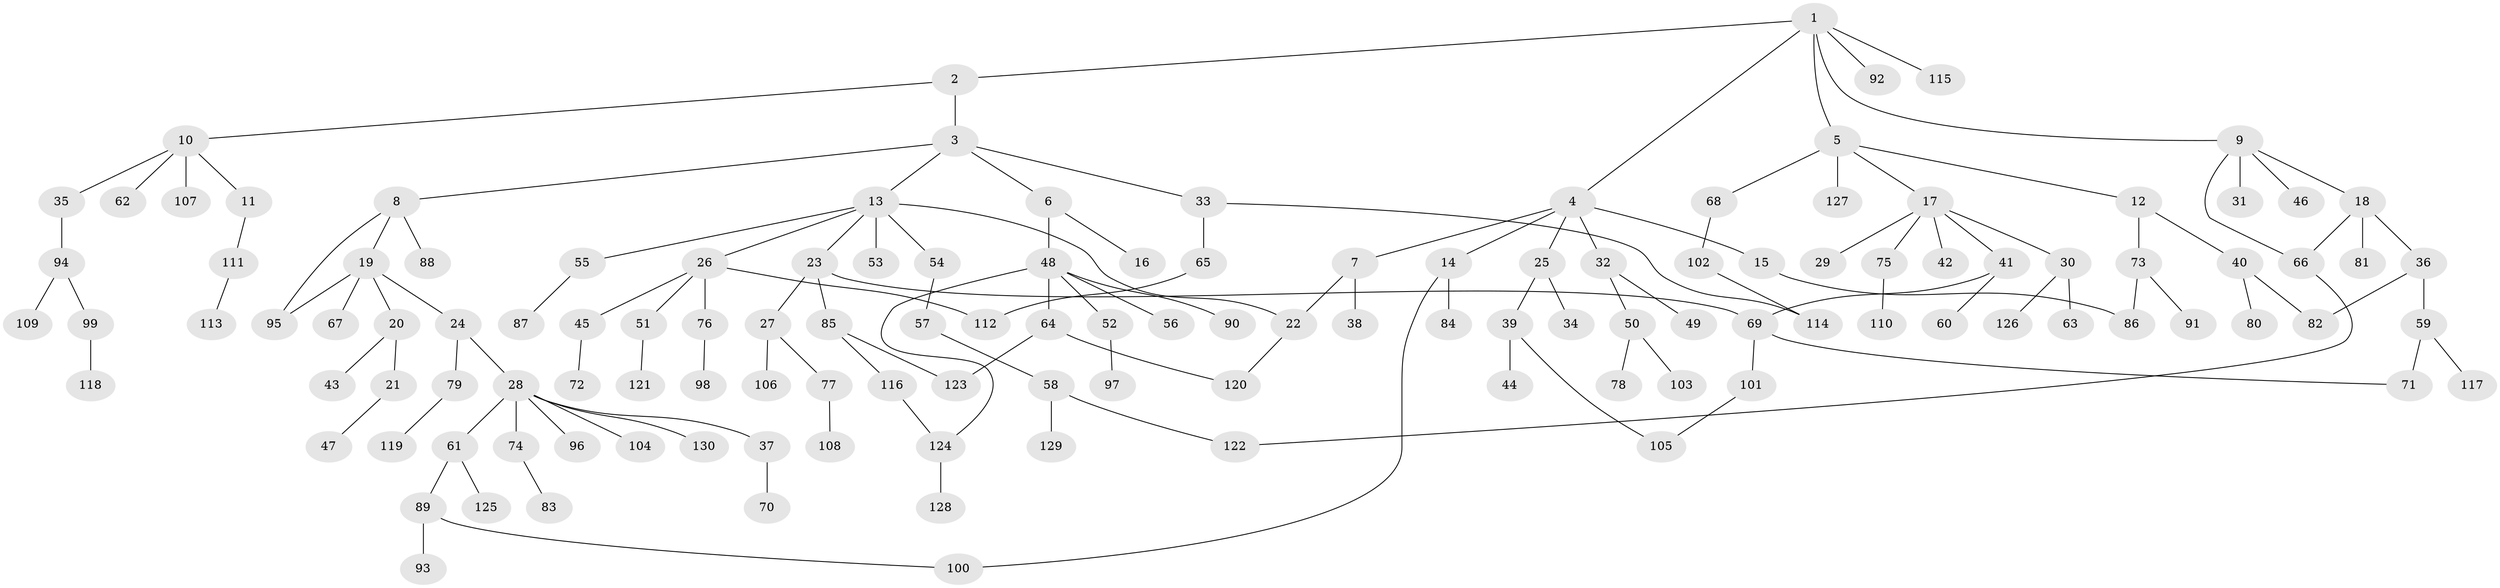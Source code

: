 // coarse degree distribution, {9: 0.021505376344086023, 6: 0.03225806451612903, 2: 0.23655913978494625, 4: 0.08602150537634409, 7: 0.021505376344086023, 3: 0.13978494623655913, 1: 0.45161290322580644, 5: 0.010752688172043012}
// Generated by graph-tools (version 1.1) at 2025/51/02/27/25 19:51:39]
// undirected, 130 vertices, 144 edges
graph export_dot {
graph [start="1"]
  node [color=gray90,style=filled];
  1;
  2;
  3;
  4;
  5;
  6;
  7;
  8;
  9;
  10;
  11;
  12;
  13;
  14;
  15;
  16;
  17;
  18;
  19;
  20;
  21;
  22;
  23;
  24;
  25;
  26;
  27;
  28;
  29;
  30;
  31;
  32;
  33;
  34;
  35;
  36;
  37;
  38;
  39;
  40;
  41;
  42;
  43;
  44;
  45;
  46;
  47;
  48;
  49;
  50;
  51;
  52;
  53;
  54;
  55;
  56;
  57;
  58;
  59;
  60;
  61;
  62;
  63;
  64;
  65;
  66;
  67;
  68;
  69;
  70;
  71;
  72;
  73;
  74;
  75;
  76;
  77;
  78;
  79;
  80;
  81;
  82;
  83;
  84;
  85;
  86;
  87;
  88;
  89;
  90;
  91;
  92;
  93;
  94;
  95;
  96;
  97;
  98;
  99;
  100;
  101;
  102;
  103;
  104;
  105;
  106;
  107;
  108;
  109;
  110;
  111;
  112;
  113;
  114;
  115;
  116;
  117;
  118;
  119;
  120;
  121;
  122;
  123;
  124;
  125;
  126;
  127;
  128;
  129;
  130;
  1 -- 2;
  1 -- 4;
  1 -- 5;
  1 -- 9;
  1 -- 92;
  1 -- 115;
  2 -- 3;
  2 -- 10;
  3 -- 6;
  3 -- 8;
  3 -- 13;
  3 -- 33;
  4 -- 7;
  4 -- 14;
  4 -- 15;
  4 -- 25;
  4 -- 32;
  5 -- 12;
  5 -- 17;
  5 -- 68;
  5 -- 127;
  6 -- 16;
  6 -- 48;
  7 -- 22;
  7 -- 38;
  8 -- 19;
  8 -- 88;
  8 -- 95;
  9 -- 18;
  9 -- 31;
  9 -- 46;
  9 -- 66;
  10 -- 11;
  10 -- 35;
  10 -- 62;
  10 -- 107;
  11 -- 111;
  12 -- 40;
  12 -- 73;
  13 -- 23;
  13 -- 26;
  13 -- 53;
  13 -- 54;
  13 -- 55;
  13 -- 22;
  14 -- 84;
  14 -- 100;
  15 -- 86;
  17 -- 29;
  17 -- 30;
  17 -- 41;
  17 -- 42;
  17 -- 75;
  18 -- 36;
  18 -- 66;
  18 -- 81;
  19 -- 20;
  19 -- 24;
  19 -- 67;
  19 -- 95;
  20 -- 21;
  20 -- 43;
  21 -- 47;
  22 -- 120;
  23 -- 27;
  23 -- 69;
  23 -- 85;
  24 -- 28;
  24 -- 79;
  25 -- 34;
  25 -- 39;
  26 -- 45;
  26 -- 51;
  26 -- 76;
  26 -- 112;
  27 -- 77;
  27 -- 106;
  28 -- 37;
  28 -- 61;
  28 -- 74;
  28 -- 96;
  28 -- 104;
  28 -- 130;
  30 -- 63;
  30 -- 126;
  32 -- 49;
  32 -- 50;
  33 -- 65;
  33 -- 114;
  35 -- 94;
  36 -- 59;
  36 -- 82;
  37 -- 70;
  39 -- 44;
  39 -- 105;
  40 -- 80;
  40 -- 82;
  41 -- 60;
  41 -- 69;
  45 -- 72;
  48 -- 52;
  48 -- 56;
  48 -- 64;
  48 -- 90;
  48 -- 124;
  50 -- 78;
  50 -- 103;
  51 -- 121;
  52 -- 97;
  54 -- 57;
  55 -- 87;
  57 -- 58;
  58 -- 129;
  58 -- 122;
  59 -- 71;
  59 -- 117;
  61 -- 89;
  61 -- 125;
  64 -- 120;
  64 -- 123;
  65 -- 112;
  66 -- 122;
  68 -- 102;
  69 -- 101;
  69 -- 71;
  73 -- 91;
  73 -- 86;
  74 -- 83;
  75 -- 110;
  76 -- 98;
  77 -- 108;
  79 -- 119;
  85 -- 116;
  85 -- 123;
  89 -- 93;
  89 -- 100;
  94 -- 99;
  94 -- 109;
  99 -- 118;
  101 -- 105;
  102 -- 114;
  111 -- 113;
  116 -- 124;
  124 -- 128;
}
